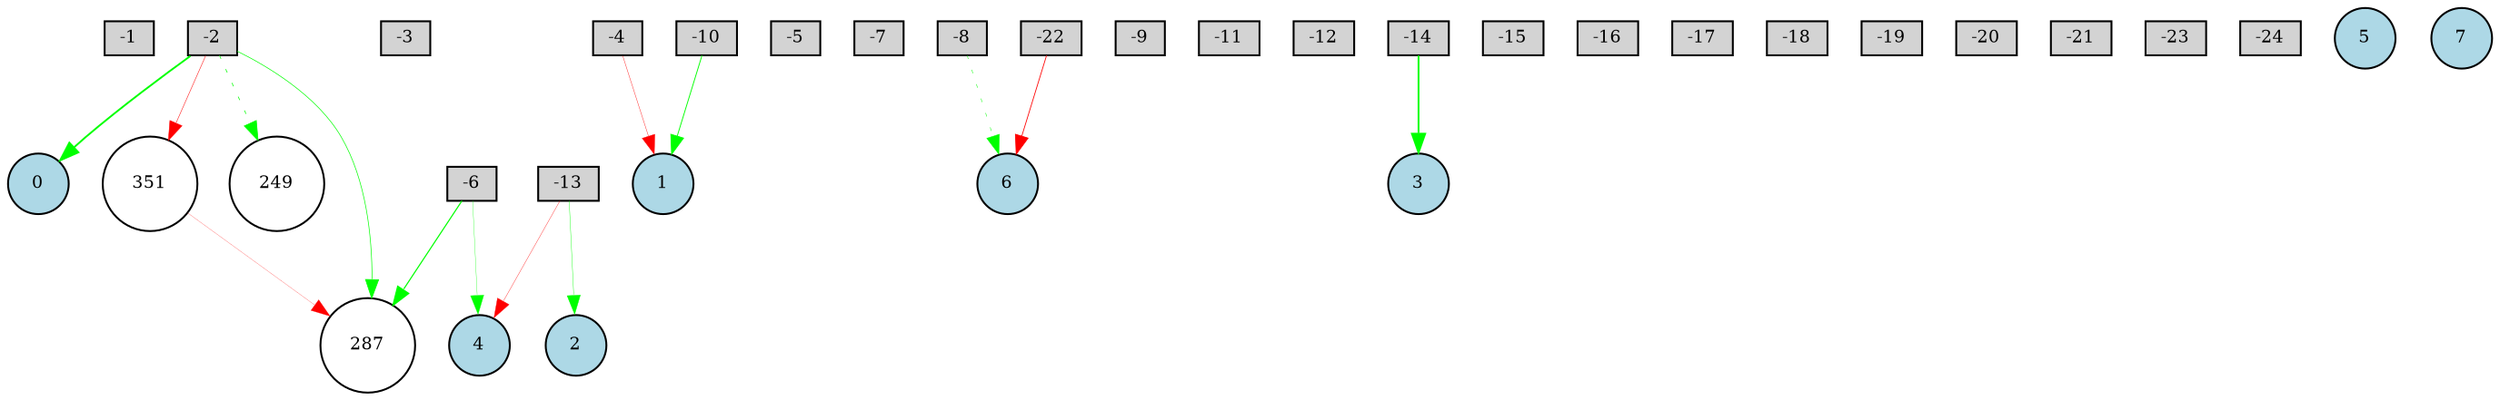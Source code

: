 digraph {
	node [fontsize=9 height=0.2 shape=circle width=0.2]
	-1 [fillcolor=lightgray shape=box style=filled]
	-2 [fillcolor=lightgray shape=box style=filled]
	-3 [fillcolor=lightgray shape=box style=filled]
	-4 [fillcolor=lightgray shape=box style=filled]
	-5 [fillcolor=lightgray shape=box style=filled]
	-6 [fillcolor=lightgray shape=box style=filled]
	-7 [fillcolor=lightgray shape=box style=filled]
	-8 [fillcolor=lightgray shape=box style=filled]
	-9 [fillcolor=lightgray shape=box style=filled]
	-10 [fillcolor=lightgray shape=box style=filled]
	-11 [fillcolor=lightgray shape=box style=filled]
	-12 [fillcolor=lightgray shape=box style=filled]
	-13 [fillcolor=lightgray shape=box style=filled]
	-14 [fillcolor=lightgray shape=box style=filled]
	-15 [fillcolor=lightgray shape=box style=filled]
	-16 [fillcolor=lightgray shape=box style=filled]
	-17 [fillcolor=lightgray shape=box style=filled]
	-18 [fillcolor=lightgray shape=box style=filled]
	-19 [fillcolor=lightgray shape=box style=filled]
	-20 [fillcolor=lightgray shape=box style=filled]
	-21 [fillcolor=lightgray shape=box style=filled]
	-22 [fillcolor=lightgray shape=box style=filled]
	-23 [fillcolor=lightgray shape=box style=filled]
	-24 [fillcolor=lightgray shape=box style=filled]
	0 [fillcolor=lightblue style=filled]
	1 [fillcolor=lightblue style=filled]
	2 [fillcolor=lightblue style=filled]
	3 [fillcolor=lightblue style=filled]
	4 [fillcolor=lightblue style=filled]
	5 [fillcolor=lightblue style=filled]
	6 [fillcolor=lightblue style=filled]
	7 [fillcolor=lightblue style=filled]
	351 [fillcolor=white style=filled]
	249 [fillcolor=white style=filled]
	287 [fillcolor=white style=filled]
	-2 -> 0 [color=green penwidth=0.9516926694653627 style=solid]
	-14 -> 3 [color=green penwidth=0.9613220096998013 style=solid]
	-22 -> 6 [color=red penwidth=0.4067437944217408 style=solid]
	-10 -> 1 [color=green penwidth=0.44519470123876226 style=solid]
	-13 -> 2 [color=green penwidth=0.19886187660403545 style=solid]
	-2 -> 249 [color=green penwidth=0.35598644681772174 style=dotted]
	-13 -> 4 [color=red penwidth=0.17070835274365745 style=solid]
	-2 -> 287 [color=green penwidth=0.3366645621113642 style=solid]
	-6 -> 287 [color=green penwidth=0.5939614024318647 style=solid]
	-2 -> 351 [color=red penwidth=0.24386912378749115 style=solid]
	351 -> 287 [color=red penwidth=0.10781019835516839 style=solid]
	-8 -> 6 [color=green penwidth=0.24411811057989488 style=dotted]
	-4 -> 1 [color=red penwidth=0.19262217656572342 style=solid]
	-6 -> 4 [color=green penwidth=0.1561406079051093 style=solid]
}
